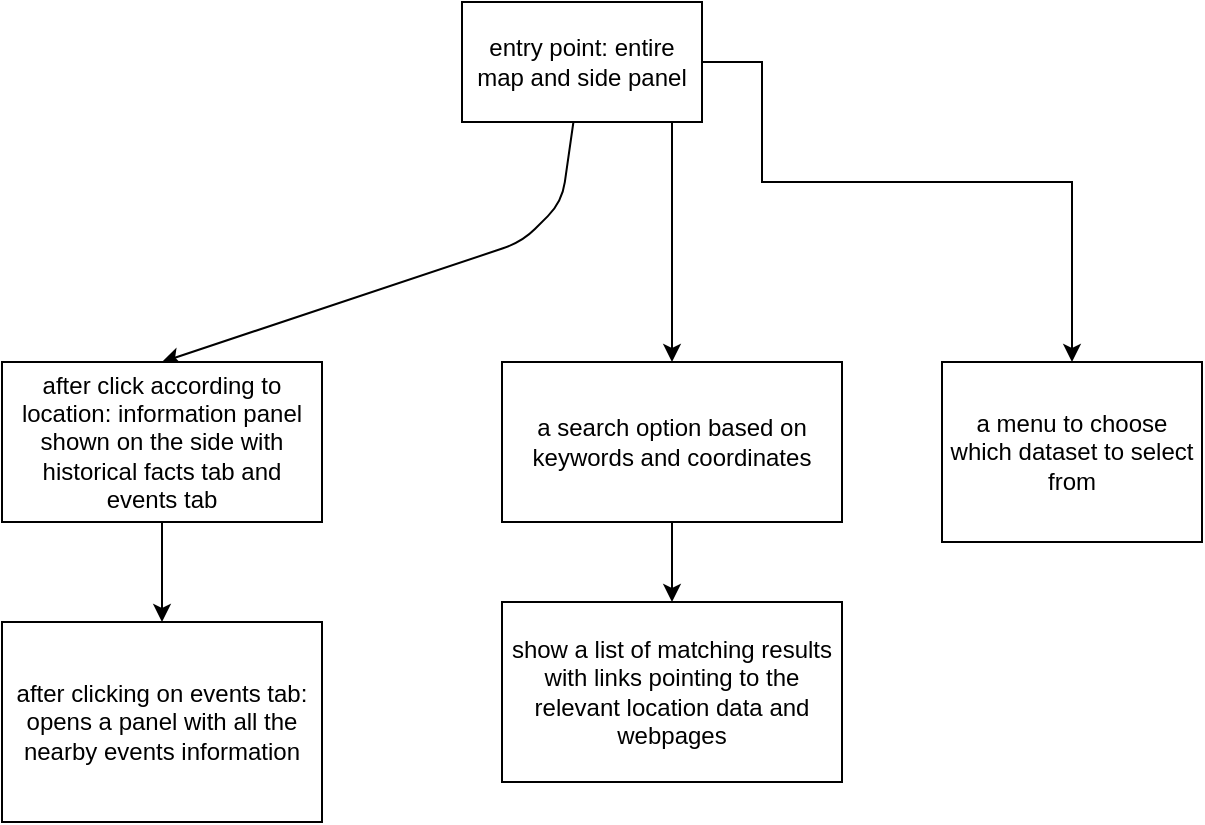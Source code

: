 <mxfile version="20.4.0" type="github">
  <diagram id="AQFI6UG3dmrKnwbbd0p1" name="Page-1">
    <mxGraphModel dx="1037" dy="571" grid="1" gridSize="10" guides="1" tooltips="1" connect="1" arrows="1" fold="1" page="1" pageScale="1" pageWidth="850" pageHeight="1100" math="0" shadow="0">
      <root>
        <mxCell id="0" />
        <mxCell id="1" parent="0" />
        <mxCell id="3" style="edgeStyle=none;html=1;entryX=0.5;entryY=0;entryDx=0;entryDy=0;" parent="1" source="2" target="4" edge="1">
          <mxGeometry relative="1" as="geometry">
            <mxPoint x="390" y="210" as="targetPoint" />
            <Array as="points">
              <mxPoint x="380" y="170" />
              <mxPoint x="360" y="190" />
            </Array>
          </mxGeometry>
        </mxCell>
        <mxCell id="XZwGA0tTDyMO1BIwxY2l-6" style="edgeStyle=orthogonalEdgeStyle;rounded=0;orthogonalLoop=1;jettySize=auto;html=1;entryX=0.5;entryY=0;entryDx=0;entryDy=0;" edge="1" parent="1" source="2" target="XZwGA0tTDyMO1BIwxY2l-4">
          <mxGeometry relative="1" as="geometry">
            <Array as="points">
              <mxPoint x="435" y="190" />
              <mxPoint x="435" y="190" />
            </Array>
          </mxGeometry>
        </mxCell>
        <mxCell id="XZwGA0tTDyMO1BIwxY2l-11" style="edgeStyle=orthogonalEdgeStyle;rounded=0;orthogonalLoop=1;jettySize=auto;html=1;entryX=0.5;entryY=0;entryDx=0;entryDy=0;" edge="1" parent="1" source="2" target="XZwGA0tTDyMO1BIwxY2l-9">
          <mxGeometry relative="1" as="geometry">
            <Array as="points">
              <mxPoint x="480" y="100" />
              <mxPoint x="480" y="160" />
              <mxPoint x="635" y="160" />
            </Array>
          </mxGeometry>
        </mxCell>
        <mxCell id="2" value="&lt;div&gt;entry point: entire map and side panel&lt;/div&gt;" style="whiteSpace=wrap;html=1;" parent="1" vertex="1">
          <mxGeometry x="330" y="70" width="120" height="60" as="geometry" />
        </mxCell>
        <mxCell id="0Y4MVhz9-gonjYsTBbe1-5" value="" style="edgeStyle=orthogonalEdgeStyle;rounded=0;orthogonalLoop=1;jettySize=auto;html=1;" parent="1" source="4" target="0Y4MVhz9-gonjYsTBbe1-4" edge="1">
          <mxGeometry relative="1" as="geometry" />
        </mxCell>
        <mxCell id="4" value="after click according to location: information panel shown on the side with historical facts tab and events tab" style="whiteSpace=wrap;html=1;" parent="1" vertex="1">
          <mxGeometry x="100" y="250" width="160" height="80" as="geometry" />
        </mxCell>
        <mxCell id="0Y4MVhz9-gonjYsTBbe1-4" value="after clicking on events tab: opens a panel with all the nearby events information" style="rounded=0;whiteSpace=wrap;html=1;" parent="1" vertex="1">
          <mxGeometry x="100" y="380" width="160" height="100" as="geometry" />
        </mxCell>
        <mxCell id="XZwGA0tTDyMO1BIwxY2l-7" style="edgeStyle=orthogonalEdgeStyle;rounded=0;orthogonalLoop=1;jettySize=auto;html=1;" edge="1" parent="1" source="XZwGA0tTDyMO1BIwxY2l-4">
          <mxGeometry relative="1" as="geometry">
            <mxPoint x="435" y="370" as="targetPoint" />
          </mxGeometry>
        </mxCell>
        <mxCell id="XZwGA0tTDyMO1BIwxY2l-4" value="a search option based on keywords and coordinates" style="whiteSpace=wrap;html=1;" vertex="1" parent="1">
          <mxGeometry x="350" y="250" width="170" height="80" as="geometry" />
        </mxCell>
        <mxCell id="XZwGA0tTDyMO1BIwxY2l-8" value="show a list of matching results with links pointing to the relevant location data and webpages" style="whiteSpace=wrap;html=1;" vertex="1" parent="1">
          <mxGeometry x="350" y="370" width="170" height="90" as="geometry" />
        </mxCell>
        <mxCell id="XZwGA0tTDyMO1BIwxY2l-9" value="a menu to choose which dataset to select from" style="whiteSpace=wrap;html=1;" vertex="1" parent="1">
          <mxGeometry x="570" y="250" width="130" height="90" as="geometry" />
        </mxCell>
      </root>
    </mxGraphModel>
  </diagram>
</mxfile>
